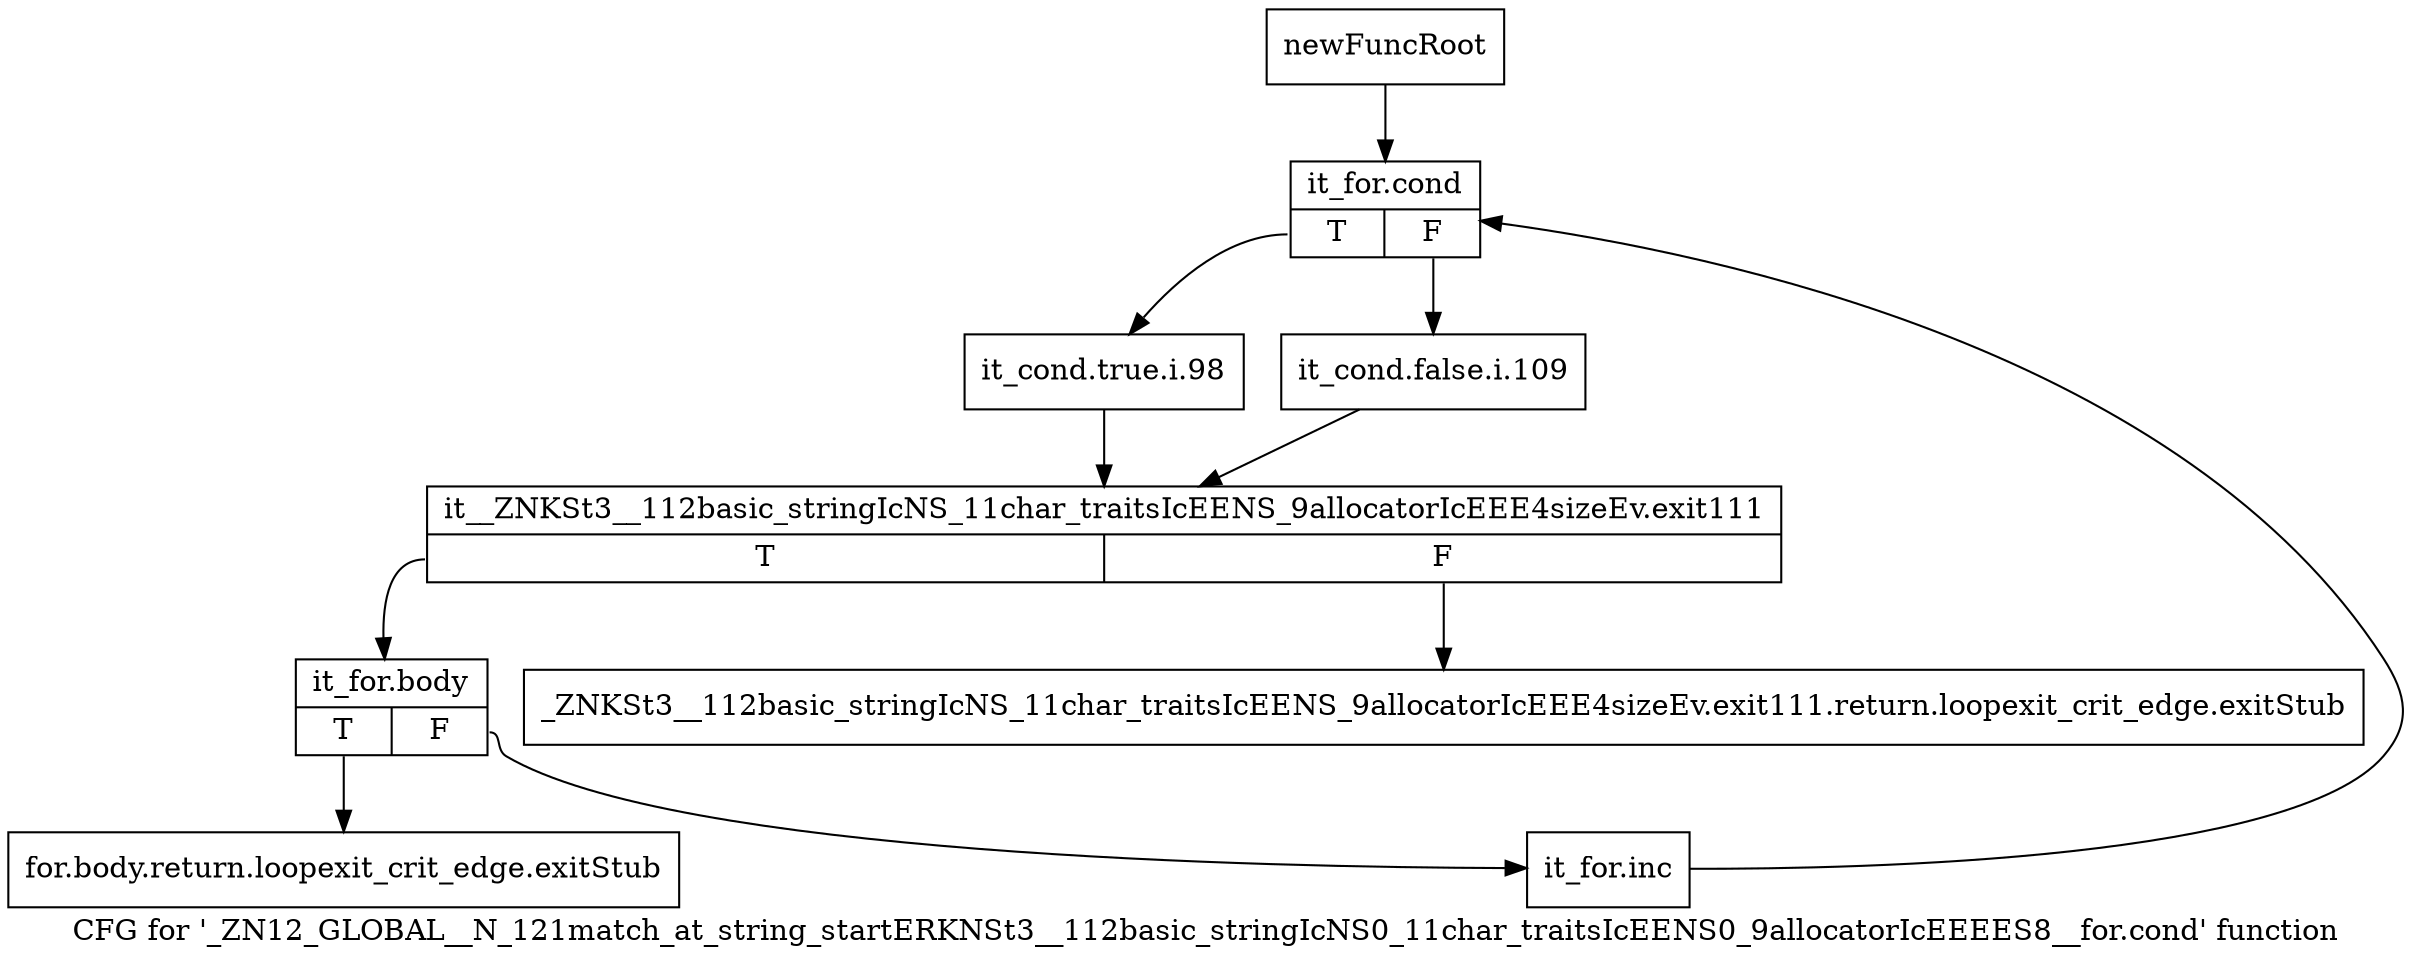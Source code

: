 digraph "CFG for '_ZN12_GLOBAL__N_121match_at_string_startERKNSt3__112basic_stringIcNS0_11char_traitsIcEENS0_9allocatorIcEEEES8__for.cond' function" {
	label="CFG for '_ZN12_GLOBAL__N_121match_at_string_startERKNSt3__112basic_stringIcNS0_11char_traitsIcEENS0_9allocatorIcEEEES8__for.cond' function";

	Node0x923ffd0 [shape=record,label="{newFuncRoot}"];
	Node0x923ffd0 -> Node0x92400c0;
	Node0x9240020 [shape=record,label="{_ZNKSt3__112basic_stringIcNS_11char_traitsIcEENS_9allocatorIcEEE4sizeEv.exit111.return.loopexit_crit_edge.exitStub}"];
	Node0x9240070 [shape=record,label="{for.body.return.loopexit_crit_edge.exitStub}"];
	Node0x92400c0 [shape=record,label="{it_for.cond|{<s0>T|<s1>F}}"];
	Node0x92400c0:s0 -> Node0x9240160;
	Node0x92400c0:s1 -> Node0x9240110;
	Node0x9240110 [shape=record,label="{it_cond.false.i.109}"];
	Node0x9240110 -> Node0x92401b0;
	Node0x9240160 [shape=record,label="{it_cond.true.i.98}"];
	Node0x9240160 -> Node0x92401b0;
	Node0x92401b0 [shape=record,label="{it__ZNKSt3__112basic_stringIcNS_11char_traitsIcEENS_9allocatorIcEEE4sizeEv.exit111|{<s0>T|<s1>F}}"];
	Node0x92401b0:s0 -> Node0x9240200;
	Node0x92401b0:s1 -> Node0x9240020;
	Node0x9240200 [shape=record,label="{it_for.body|{<s0>T|<s1>F}}"];
	Node0x9240200:s0 -> Node0x9240070;
	Node0x9240200:s1 -> Node0x9240250;
	Node0x9240250 [shape=record,label="{it_for.inc}"];
	Node0x9240250 -> Node0x92400c0;
}
